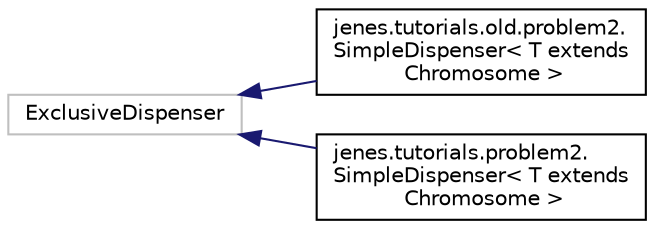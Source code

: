 digraph "Representación gráfica de la clase"
{
  edge [fontname="Helvetica",fontsize="10",labelfontname="Helvetica",labelfontsize="10"];
  node [fontname="Helvetica",fontsize="10",shape=record];
  rankdir="LR";
  Node1 [label="ExclusiveDispenser",height=0.2,width=0.4,color="grey75", fillcolor="white", style="filled"];
  Node1 -> Node2 [dir="back",color="midnightblue",fontsize="10",style="solid",fontname="Helvetica"];
  Node2 [label="jenes.tutorials.old.problem2.\lSimpleDispenser\< T extends\l Chromosome \>",height=0.2,width=0.4,color="black", fillcolor="white", style="filled",URL="$classjenes_1_1tutorials_1_1old_1_1problem2_1_1_simple_dispenser_3_01_t_01extends_01_chromosome_01_4.html"];
  Node1 -> Node3 [dir="back",color="midnightblue",fontsize="10",style="solid",fontname="Helvetica"];
  Node3 [label="jenes.tutorials.problem2.\lSimpleDispenser\< T extends\l Chromosome \>",height=0.2,width=0.4,color="black", fillcolor="white", style="filled",URL="$classjenes_1_1tutorials_1_1problem2_1_1_simple_dispenser_3_01_t_01extends_01_chromosome_01_4.html"];
}
